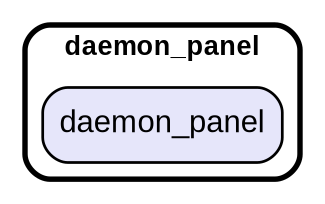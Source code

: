 digraph "" {
  graph [style=rounded fontname="Arial Black" fontsize=13 penwidth=2.6];
  node [shape=rect style="filled,rounded" fontname=Arial fontsize=15 fillcolor=Lavender penwidth=1.3];
  edge [penwidth=1.3];
  "/daemon_panel.dart" [label="daemon_panel"];
  subgraph "cluster~" {
    label="daemon_panel";
    "/daemon_panel.dart";
  }
}
